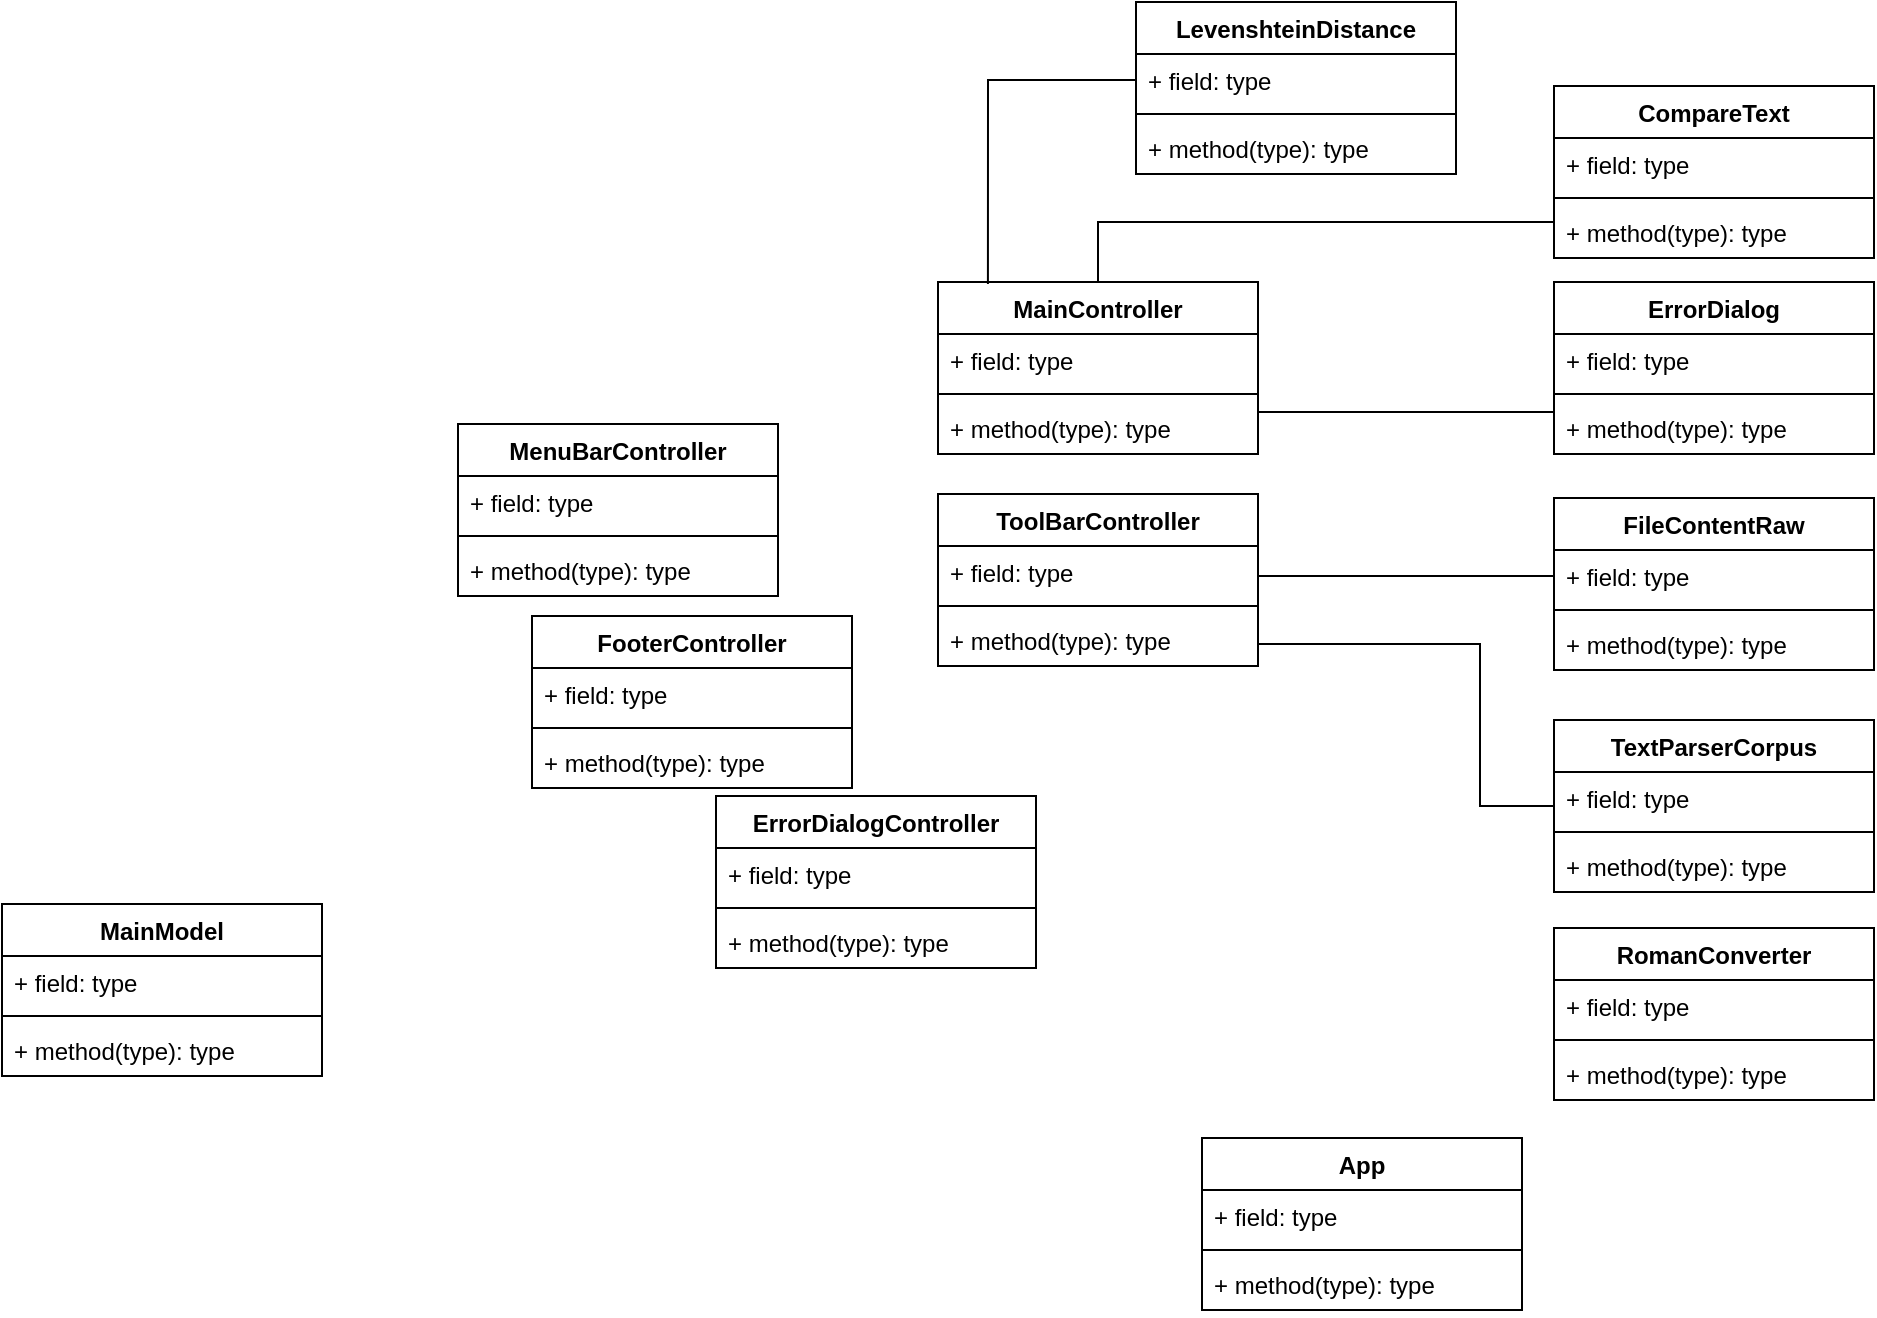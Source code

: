 <mxfile version="27.1.4">
  <diagram name="Page-1" id="NtCp1iWy8B9rU_QwBS_8">
    <mxGraphModel dx="2630" dy="629" grid="0" gridSize="10" guides="1" tooltips="1" connect="1" arrows="1" fold="1" page="1" pageScale="1" pageWidth="1654" pageHeight="2336" math="0" shadow="0">
      <root>
        <mxCell id="0" />
        <mxCell id="1" parent="0" />
        <mxCell id="Fbf1xGrs0dvDQtTSqf6u-55" style="edgeStyle=orthogonalEdgeStyle;rounded=1;orthogonalLoop=1;jettySize=auto;html=1;curved=0;strokeColor=none;" edge="1" parent="1" source="Fbf1xGrs0dvDQtTSqf6u-2" target="Fbf1xGrs0dvDQtTSqf6u-32">
          <mxGeometry relative="1" as="geometry" />
        </mxCell>
        <mxCell id="Fbf1xGrs0dvDQtTSqf6u-2" value="MainController&lt;div&gt;&lt;br&gt;&lt;/div&gt;" style="swimlane;fontStyle=1;align=center;verticalAlign=top;childLayout=stackLayout;horizontal=1;startSize=26;horizontalStack=0;resizeParent=1;resizeParentMax=0;resizeLast=0;collapsible=1;marginBottom=0;whiteSpace=wrap;html=1;" vertex="1" parent="1">
          <mxGeometry x="444" y="162" width="160" height="86" as="geometry" />
        </mxCell>
        <mxCell id="Fbf1xGrs0dvDQtTSqf6u-3" value="+ field: type" style="text;strokeColor=none;fillColor=none;align=left;verticalAlign=top;spacingLeft=4;spacingRight=4;overflow=hidden;rotatable=0;points=[[0,0.5],[1,0.5]];portConstraint=eastwest;whiteSpace=wrap;html=1;" vertex="1" parent="Fbf1xGrs0dvDQtTSqf6u-2">
          <mxGeometry y="26" width="160" height="26" as="geometry" />
        </mxCell>
        <mxCell id="Fbf1xGrs0dvDQtTSqf6u-4" value="" style="line;strokeWidth=1;fillColor=none;align=left;verticalAlign=middle;spacingTop=-1;spacingLeft=3;spacingRight=3;rotatable=0;labelPosition=right;points=[];portConstraint=eastwest;strokeColor=inherit;" vertex="1" parent="Fbf1xGrs0dvDQtTSqf6u-2">
          <mxGeometry y="52" width="160" height="8" as="geometry" />
        </mxCell>
        <mxCell id="Fbf1xGrs0dvDQtTSqf6u-5" value="+ method(type): type" style="text;strokeColor=none;fillColor=none;align=left;verticalAlign=top;spacingLeft=4;spacingRight=4;overflow=hidden;rotatable=0;points=[[0,0.5],[1,0.5]];portConstraint=eastwest;whiteSpace=wrap;html=1;" vertex="1" parent="Fbf1xGrs0dvDQtTSqf6u-2">
          <mxGeometry y="60" width="160" height="26" as="geometry" />
        </mxCell>
        <mxCell id="Fbf1xGrs0dvDQtTSqf6u-7" value="&lt;div&gt;FooterController&lt;/div&gt;&lt;div&gt;&lt;br&gt;&lt;/div&gt;" style="swimlane;fontStyle=1;align=center;verticalAlign=top;childLayout=stackLayout;horizontal=1;startSize=26;horizontalStack=0;resizeParent=1;resizeParentMax=0;resizeLast=0;collapsible=1;marginBottom=0;whiteSpace=wrap;html=1;" vertex="1" parent="1">
          <mxGeometry x="241" y="329" width="160" height="86" as="geometry" />
        </mxCell>
        <mxCell id="Fbf1xGrs0dvDQtTSqf6u-8" value="+ field: type" style="text;strokeColor=none;fillColor=none;align=left;verticalAlign=top;spacingLeft=4;spacingRight=4;overflow=hidden;rotatable=0;points=[[0,0.5],[1,0.5]];portConstraint=eastwest;whiteSpace=wrap;html=1;" vertex="1" parent="Fbf1xGrs0dvDQtTSqf6u-7">
          <mxGeometry y="26" width="160" height="26" as="geometry" />
        </mxCell>
        <mxCell id="Fbf1xGrs0dvDQtTSqf6u-9" value="" style="line;strokeWidth=1;fillColor=none;align=left;verticalAlign=middle;spacingTop=-1;spacingLeft=3;spacingRight=3;rotatable=0;labelPosition=right;points=[];portConstraint=eastwest;strokeColor=inherit;" vertex="1" parent="Fbf1xGrs0dvDQtTSqf6u-7">
          <mxGeometry y="52" width="160" height="8" as="geometry" />
        </mxCell>
        <mxCell id="Fbf1xGrs0dvDQtTSqf6u-10" value="+ method(type): type" style="text;strokeColor=none;fillColor=none;align=left;verticalAlign=top;spacingLeft=4;spacingRight=4;overflow=hidden;rotatable=0;points=[[0,0.5],[1,0.5]];portConstraint=eastwest;whiteSpace=wrap;html=1;" vertex="1" parent="Fbf1xGrs0dvDQtTSqf6u-7">
          <mxGeometry y="60" width="160" height="26" as="geometry" />
        </mxCell>
        <mxCell id="Fbf1xGrs0dvDQtTSqf6u-11" value="MenuBarController&lt;div&gt;&lt;br&gt;&lt;/div&gt;" style="swimlane;fontStyle=1;align=center;verticalAlign=top;childLayout=stackLayout;horizontal=1;startSize=26;horizontalStack=0;resizeParent=1;resizeParentMax=0;resizeLast=0;collapsible=1;marginBottom=0;whiteSpace=wrap;html=1;" vertex="1" parent="1">
          <mxGeometry x="204" y="233" width="160" height="86" as="geometry" />
        </mxCell>
        <mxCell id="Fbf1xGrs0dvDQtTSqf6u-12" value="+ field: type" style="text;strokeColor=none;fillColor=none;align=left;verticalAlign=top;spacingLeft=4;spacingRight=4;overflow=hidden;rotatable=0;points=[[0,0.5],[1,0.5]];portConstraint=eastwest;whiteSpace=wrap;html=1;" vertex="1" parent="Fbf1xGrs0dvDQtTSqf6u-11">
          <mxGeometry y="26" width="160" height="26" as="geometry" />
        </mxCell>
        <mxCell id="Fbf1xGrs0dvDQtTSqf6u-13" value="" style="line;strokeWidth=1;fillColor=none;align=left;verticalAlign=middle;spacingTop=-1;spacingLeft=3;spacingRight=3;rotatable=0;labelPosition=right;points=[];portConstraint=eastwest;strokeColor=inherit;" vertex="1" parent="Fbf1xGrs0dvDQtTSqf6u-11">
          <mxGeometry y="52" width="160" height="8" as="geometry" />
        </mxCell>
        <mxCell id="Fbf1xGrs0dvDQtTSqf6u-14" value="+ method(type): type" style="text;strokeColor=none;fillColor=none;align=left;verticalAlign=top;spacingLeft=4;spacingRight=4;overflow=hidden;rotatable=0;points=[[0,0.5],[1,0.5]];portConstraint=eastwest;whiteSpace=wrap;html=1;" vertex="1" parent="Fbf1xGrs0dvDQtTSqf6u-11">
          <mxGeometry y="60" width="160" height="26" as="geometry" />
        </mxCell>
        <mxCell id="Fbf1xGrs0dvDQtTSqf6u-15" value="&lt;div&gt;ErrorDialogController&lt;/div&gt;&lt;div&gt;&lt;br&gt;&lt;/div&gt;" style="swimlane;fontStyle=1;align=center;verticalAlign=top;childLayout=stackLayout;horizontal=1;startSize=26;horizontalStack=0;resizeParent=1;resizeParentMax=0;resizeLast=0;collapsible=1;marginBottom=0;whiteSpace=wrap;html=1;" vertex="1" parent="1">
          <mxGeometry x="333" y="419" width="160" height="86" as="geometry" />
        </mxCell>
        <mxCell id="Fbf1xGrs0dvDQtTSqf6u-16" value="+ field: type" style="text;strokeColor=none;fillColor=none;align=left;verticalAlign=top;spacingLeft=4;spacingRight=4;overflow=hidden;rotatable=0;points=[[0,0.5],[1,0.5]];portConstraint=eastwest;whiteSpace=wrap;html=1;" vertex="1" parent="Fbf1xGrs0dvDQtTSqf6u-15">
          <mxGeometry y="26" width="160" height="26" as="geometry" />
        </mxCell>
        <mxCell id="Fbf1xGrs0dvDQtTSqf6u-17" value="" style="line;strokeWidth=1;fillColor=none;align=left;verticalAlign=middle;spacingTop=-1;spacingLeft=3;spacingRight=3;rotatable=0;labelPosition=right;points=[];portConstraint=eastwest;strokeColor=inherit;" vertex="1" parent="Fbf1xGrs0dvDQtTSqf6u-15">
          <mxGeometry y="52" width="160" height="8" as="geometry" />
        </mxCell>
        <mxCell id="Fbf1xGrs0dvDQtTSqf6u-18" value="+ method(type): type" style="text;strokeColor=none;fillColor=none;align=left;verticalAlign=top;spacingLeft=4;spacingRight=4;overflow=hidden;rotatable=0;points=[[0,0.5],[1,0.5]];portConstraint=eastwest;whiteSpace=wrap;html=1;" vertex="1" parent="Fbf1xGrs0dvDQtTSqf6u-15">
          <mxGeometry y="60" width="160" height="26" as="geometry" />
        </mxCell>
        <mxCell id="Fbf1xGrs0dvDQtTSqf6u-19" value="&lt;div&gt;ToolBarController&lt;/div&gt;&lt;div&gt;&lt;br&gt;&lt;/div&gt;" style="swimlane;fontStyle=1;align=center;verticalAlign=top;childLayout=stackLayout;horizontal=1;startSize=26;horizontalStack=0;resizeParent=1;resizeParentMax=0;resizeLast=0;collapsible=1;marginBottom=0;whiteSpace=wrap;html=1;" vertex="1" parent="1">
          <mxGeometry x="444" y="268" width="160" height="86" as="geometry" />
        </mxCell>
        <mxCell id="Fbf1xGrs0dvDQtTSqf6u-20" value="+ field: type" style="text;strokeColor=none;fillColor=none;align=left;verticalAlign=top;spacingLeft=4;spacingRight=4;overflow=hidden;rotatable=0;points=[[0,0.5],[1,0.5]];portConstraint=eastwest;whiteSpace=wrap;html=1;" vertex="1" parent="Fbf1xGrs0dvDQtTSqf6u-19">
          <mxGeometry y="26" width="160" height="26" as="geometry" />
        </mxCell>
        <mxCell id="Fbf1xGrs0dvDQtTSqf6u-21" value="" style="line;strokeWidth=1;fillColor=none;align=left;verticalAlign=middle;spacingTop=-1;spacingLeft=3;spacingRight=3;rotatable=0;labelPosition=right;points=[];portConstraint=eastwest;strokeColor=inherit;" vertex="1" parent="Fbf1xGrs0dvDQtTSqf6u-19">
          <mxGeometry y="52" width="160" height="8" as="geometry" />
        </mxCell>
        <mxCell id="Fbf1xGrs0dvDQtTSqf6u-22" value="+ method(type): type" style="text;strokeColor=none;fillColor=none;align=left;verticalAlign=top;spacingLeft=4;spacingRight=4;overflow=hidden;rotatable=0;points=[[0,0.5],[1,0.5]];portConstraint=eastwest;whiteSpace=wrap;html=1;" vertex="1" parent="Fbf1xGrs0dvDQtTSqf6u-19">
          <mxGeometry y="60" width="160" height="26" as="geometry" />
        </mxCell>
        <mxCell id="Fbf1xGrs0dvDQtTSqf6u-23" value="&lt;div&gt;MainModel&lt;/div&gt;" style="swimlane;fontStyle=1;align=center;verticalAlign=top;childLayout=stackLayout;horizontal=1;startSize=26;horizontalStack=0;resizeParent=1;resizeParentMax=0;resizeLast=0;collapsible=1;marginBottom=0;whiteSpace=wrap;html=1;" vertex="1" parent="1">
          <mxGeometry x="-24" y="473" width="160" height="86" as="geometry" />
        </mxCell>
        <mxCell id="Fbf1xGrs0dvDQtTSqf6u-24" value="+ field: type" style="text;strokeColor=none;fillColor=none;align=left;verticalAlign=top;spacingLeft=4;spacingRight=4;overflow=hidden;rotatable=0;points=[[0,0.5],[1,0.5]];portConstraint=eastwest;whiteSpace=wrap;html=1;" vertex="1" parent="Fbf1xGrs0dvDQtTSqf6u-23">
          <mxGeometry y="26" width="160" height="26" as="geometry" />
        </mxCell>
        <mxCell id="Fbf1xGrs0dvDQtTSqf6u-25" value="" style="line;strokeWidth=1;fillColor=none;align=left;verticalAlign=middle;spacingTop=-1;spacingLeft=3;spacingRight=3;rotatable=0;labelPosition=right;points=[];portConstraint=eastwest;strokeColor=inherit;" vertex="1" parent="Fbf1xGrs0dvDQtTSqf6u-23">
          <mxGeometry y="52" width="160" height="8" as="geometry" />
        </mxCell>
        <mxCell id="Fbf1xGrs0dvDQtTSqf6u-26" value="+ method(type): type" style="text;strokeColor=none;fillColor=none;align=left;verticalAlign=top;spacingLeft=4;spacingRight=4;overflow=hidden;rotatable=0;points=[[0,0.5],[1,0.5]];portConstraint=eastwest;whiteSpace=wrap;html=1;" vertex="1" parent="Fbf1xGrs0dvDQtTSqf6u-23">
          <mxGeometry y="60" width="160" height="26" as="geometry" />
        </mxCell>
        <mxCell id="Fbf1xGrs0dvDQtTSqf6u-27" value="&lt;div&gt;App&lt;/div&gt;&lt;div&gt;&lt;br&gt;&lt;/div&gt;" style="swimlane;fontStyle=1;align=center;verticalAlign=top;childLayout=stackLayout;horizontal=1;startSize=26;horizontalStack=0;resizeParent=1;resizeParentMax=0;resizeLast=0;collapsible=1;marginBottom=0;whiteSpace=wrap;html=1;" vertex="1" parent="1">
          <mxGeometry x="576" y="590" width="160" height="86" as="geometry" />
        </mxCell>
        <mxCell id="Fbf1xGrs0dvDQtTSqf6u-28" value="+ field: type" style="text;strokeColor=none;fillColor=none;align=left;verticalAlign=top;spacingLeft=4;spacingRight=4;overflow=hidden;rotatable=0;points=[[0,0.5],[1,0.5]];portConstraint=eastwest;whiteSpace=wrap;html=1;" vertex="1" parent="Fbf1xGrs0dvDQtTSqf6u-27">
          <mxGeometry y="26" width="160" height="26" as="geometry" />
        </mxCell>
        <mxCell id="Fbf1xGrs0dvDQtTSqf6u-29" value="" style="line;strokeWidth=1;fillColor=none;align=left;verticalAlign=middle;spacingTop=-1;spacingLeft=3;spacingRight=3;rotatable=0;labelPosition=right;points=[];portConstraint=eastwest;strokeColor=inherit;" vertex="1" parent="Fbf1xGrs0dvDQtTSqf6u-27">
          <mxGeometry y="52" width="160" height="8" as="geometry" />
        </mxCell>
        <mxCell id="Fbf1xGrs0dvDQtTSqf6u-30" value="+ method(type): type" style="text;strokeColor=none;fillColor=none;align=left;verticalAlign=top;spacingLeft=4;spacingRight=4;overflow=hidden;rotatable=0;points=[[0,0.5],[1,0.5]];portConstraint=eastwest;whiteSpace=wrap;html=1;" vertex="1" parent="Fbf1xGrs0dvDQtTSqf6u-27">
          <mxGeometry y="60" width="160" height="26" as="geometry" />
        </mxCell>
        <mxCell id="Fbf1xGrs0dvDQtTSqf6u-31" value="&lt;div&gt;ErrorDialog&lt;/div&gt;&lt;div&gt;&lt;br&gt;&lt;/div&gt;" style="swimlane;fontStyle=1;align=center;verticalAlign=top;childLayout=stackLayout;horizontal=1;startSize=26;horizontalStack=0;resizeParent=1;resizeParentMax=0;resizeLast=0;collapsible=1;marginBottom=0;whiteSpace=wrap;html=1;" vertex="1" parent="1">
          <mxGeometry x="752" y="162" width="160" height="86" as="geometry" />
        </mxCell>
        <mxCell id="Fbf1xGrs0dvDQtTSqf6u-32" value="+ field: type" style="text;strokeColor=none;fillColor=none;align=left;verticalAlign=top;spacingLeft=4;spacingRight=4;overflow=hidden;rotatable=0;points=[[0,0.5],[1,0.5]];portConstraint=eastwest;whiteSpace=wrap;html=1;" vertex="1" parent="Fbf1xGrs0dvDQtTSqf6u-31">
          <mxGeometry y="26" width="160" height="26" as="geometry" />
        </mxCell>
        <mxCell id="Fbf1xGrs0dvDQtTSqf6u-33" value="" style="line;strokeWidth=1;fillColor=none;align=left;verticalAlign=middle;spacingTop=-1;spacingLeft=3;spacingRight=3;rotatable=0;labelPosition=right;points=[];portConstraint=eastwest;strokeColor=inherit;" vertex="1" parent="Fbf1xGrs0dvDQtTSqf6u-31">
          <mxGeometry y="52" width="160" height="8" as="geometry" />
        </mxCell>
        <mxCell id="Fbf1xGrs0dvDQtTSqf6u-34" value="+ method(type): type" style="text;strokeColor=none;fillColor=none;align=left;verticalAlign=top;spacingLeft=4;spacingRight=4;overflow=hidden;rotatable=0;points=[[0,0.5],[1,0.5]];portConstraint=eastwest;whiteSpace=wrap;html=1;" vertex="1" parent="Fbf1xGrs0dvDQtTSqf6u-31">
          <mxGeometry y="60" width="160" height="26" as="geometry" />
        </mxCell>
        <mxCell id="Fbf1xGrs0dvDQtTSqf6u-59" style="edgeStyle=orthogonalEdgeStyle;rounded=0;orthogonalLoop=1;jettySize=auto;html=1;endArrow=none;startFill=0;entryX=0.5;entryY=0;entryDx=0;entryDy=0;" edge="1" parent="1" source="Fbf1xGrs0dvDQtTSqf6u-35" target="Fbf1xGrs0dvDQtTSqf6u-2">
          <mxGeometry relative="1" as="geometry">
            <mxPoint x="619" y="21" as="targetPoint" />
            <Array as="points">
              <mxPoint x="524" y="132" />
            </Array>
          </mxGeometry>
        </mxCell>
        <mxCell id="Fbf1xGrs0dvDQtTSqf6u-35" value="&lt;div&gt;CompareText&lt;/div&gt;&lt;div&gt;&lt;br&gt;&lt;/div&gt;" style="swimlane;fontStyle=1;align=center;verticalAlign=top;childLayout=stackLayout;horizontal=1;startSize=26;horizontalStack=0;resizeParent=1;resizeParentMax=0;resizeLast=0;collapsible=1;marginBottom=0;whiteSpace=wrap;html=1;" vertex="1" parent="1">
          <mxGeometry x="752" y="64" width="160" height="86" as="geometry" />
        </mxCell>
        <mxCell id="Fbf1xGrs0dvDQtTSqf6u-36" value="+ field: type" style="text;strokeColor=none;fillColor=none;align=left;verticalAlign=top;spacingLeft=4;spacingRight=4;overflow=hidden;rotatable=0;points=[[0,0.5],[1,0.5]];portConstraint=eastwest;whiteSpace=wrap;html=1;" vertex="1" parent="Fbf1xGrs0dvDQtTSqf6u-35">
          <mxGeometry y="26" width="160" height="26" as="geometry" />
        </mxCell>
        <mxCell id="Fbf1xGrs0dvDQtTSqf6u-37" value="" style="line;strokeWidth=1;fillColor=none;align=left;verticalAlign=middle;spacingTop=-1;spacingLeft=3;spacingRight=3;rotatable=0;labelPosition=right;points=[];portConstraint=eastwest;strokeColor=inherit;" vertex="1" parent="Fbf1xGrs0dvDQtTSqf6u-35">
          <mxGeometry y="52" width="160" height="8" as="geometry" />
        </mxCell>
        <mxCell id="Fbf1xGrs0dvDQtTSqf6u-38" value="+ method(type): type" style="text;strokeColor=none;fillColor=none;align=left;verticalAlign=top;spacingLeft=4;spacingRight=4;overflow=hidden;rotatable=0;points=[[0,0.5],[1,0.5]];portConstraint=eastwest;whiteSpace=wrap;html=1;" vertex="1" parent="Fbf1xGrs0dvDQtTSqf6u-35">
          <mxGeometry y="60" width="160" height="26" as="geometry" />
        </mxCell>
        <mxCell id="Fbf1xGrs0dvDQtTSqf6u-63" style="edgeStyle=orthogonalEdgeStyle;rounded=0;orthogonalLoop=1;jettySize=auto;html=1;exitX=0;exitY=0.5;exitDx=0;exitDy=0;entryX=1;entryY=0.5;entryDx=0;entryDy=0;endArrow=none;startFill=0;" edge="1" parent="1" source="Fbf1xGrs0dvDQtTSqf6u-42" target="Fbf1xGrs0dvDQtTSqf6u-20">
          <mxGeometry relative="1" as="geometry">
            <mxPoint x="631" y="298" as="targetPoint" />
            <Array as="points">
              <mxPoint x="752" y="309" />
            </Array>
          </mxGeometry>
        </mxCell>
        <mxCell id="Fbf1xGrs0dvDQtTSqf6u-39" value="&lt;div&gt;FileContentRaw&lt;/div&gt;" style="swimlane;fontStyle=1;align=center;verticalAlign=top;childLayout=stackLayout;horizontal=1;startSize=26;horizontalStack=0;resizeParent=1;resizeParentMax=0;resizeLast=0;collapsible=1;marginBottom=0;whiteSpace=wrap;html=1;" vertex="1" parent="1">
          <mxGeometry x="752" y="270" width="160" height="86" as="geometry" />
        </mxCell>
        <mxCell id="Fbf1xGrs0dvDQtTSqf6u-40" value="+ field: type" style="text;strokeColor=none;fillColor=none;align=left;verticalAlign=top;spacingLeft=4;spacingRight=4;overflow=hidden;rotatable=0;points=[[0,0.5],[1,0.5]];portConstraint=eastwest;whiteSpace=wrap;html=1;" vertex="1" parent="Fbf1xGrs0dvDQtTSqf6u-39">
          <mxGeometry y="26" width="160" height="26" as="geometry" />
        </mxCell>
        <mxCell id="Fbf1xGrs0dvDQtTSqf6u-41" value="" style="line;strokeWidth=1;fillColor=none;align=left;verticalAlign=middle;spacingTop=-1;spacingLeft=3;spacingRight=3;rotatable=0;labelPosition=right;points=[];portConstraint=eastwest;strokeColor=inherit;" vertex="1" parent="Fbf1xGrs0dvDQtTSqf6u-39">
          <mxGeometry y="52" width="160" height="8" as="geometry" />
        </mxCell>
        <mxCell id="Fbf1xGrs0dvDQtTSqf6u-42" value="+ method(type): type" style="text;strokeColor=none;fillColor=none;align=left;verticalAlign=top;spacingLeft=4;spacingRight=4;overflow=hidden;rotatable=0;points=[[0,0.5],[1,0.5]];portConstraint=eastwest;whiteSpace=wrap;html=1;" vertex="1" parent="Fbf1xGrs0dvDQtTSqf6u-39">
          <mxGeometry y="60" width="160" height="26" as="geometry" />
        </mxCell>
        <mxCell id="Fbf1xGrs0dvDQtTSqf6u-43" value="&lt;div&gt;RomanConverter&lt;/div&gt;&lt;div&gt;&lt;br&gt;&lt;/div&gt;" style="swimlane;fontStyle=1;align=center;verticalAlign=top;childLayout=stackLayout;horizontal=1;startSize=26;horizontalStack=0;resizeParent=1;resizeParentMax=0;resizeLast=0;collapsible=1;marginBottom=0;whiteSpace=wrap;html=1;" vertex="1" parent="1">
          <mxGeometry x="752" y="485" width="160" height="86" as="geometry" />
        </mxCell>
        <mxCell id="Fbf1xGrs0dvDQtTSqf6u-44" value="+ field: type" style="text;strokeColor=none;fillColor=none;align=left;verticalAlign=top;spacingLeft=4;spacingRight=4;overflow=hidden;rotatable=0;points=[[0,0.5],[1,0.5]];portConstraint=eastwest;whiteSpace=wrap;html=1;" vertex="1" parent="Fbf1xGrs0dvDQtTSqf6u-43">
          <mxGeometry y="26" width="160" height="26" as="geometry" />
        </mxCell>
        <mxCell id="Fbf1xGrs0dvDQtTSqf6u-45" value="" style="line;strokeWidth=1;fillColor=none;align=left;verticalAlign=middle;spacingTop=-1;spacingLeft=3;spacingRight=3;rotatable=0;labelPosition=right;points=[];portConstraint=eastwest;strokeColor=inherit;" vertex="1" parent="Fbf1xGrs0dvDQtTSqf6u-43">
          <mxGeometry y="52" width="160" height="8" as="geometry" />
        </mxCell>
        <mxCell id="Fbf1xGrs0dvDQtTSqf6u-46" value="+ method(type): type" style="text;strokeColor=none;fillColor=none;align=left;verticalAlign=top;spacingLeft=4;spacingRight=4;overflow=hidden;rotatable=0;points=[[0,0.5],[1,0.5]];portConstraint=eastwest;whiteSpace=wrap;html=1;" vertex="1" parent="Fbf1xGrs0dvDQtTSqf6u-43">
          <mxGeometry y="60" width="160" height="26" as="geometry" />
        </mxCell>
        <mxCell id="Fbf1xGrs0dvDQtTSqf6u-62" style="edgeStyle=orthogonalEdgeStyle;rounded=0;orthogonalLoop=1;jettySize=auto;html=1;entryX=1;entryY=0.5;entryDx=0;entryDy=0;endArrow=none;startFill=0;" edge="1" parent="1" source="Fbf1xGrs0dvDQtTSqf6u-47" target="Fbf1xGrs0dvDQtTSqf6u-22">
          <mxGeometry relative="1" as="geometry">
            <Array as="points">
              <mxPoint x="715" y="424" />
              <mxPoint x="715" y="343" />
            </Array>
          </mxGeometry>
        </mxCell>
        <mxCell id="Fbf1xGrs0dvDQtTSqf6u-47" value="&lt;div&gt;TextParserCorpus&lt;/div&gt;&lt;div&gt;&lt;br&gt;&lt;/div&gt;" style="swimlane;fontStyle=1;align=center;verticalAlign=top;childLayout=stackLayout;horizontal=1;startSize=26;horizontalStack=0;resizeParent=1;resizeParentMax=0;resizeLast=0;collapsible=1;marginBottom=0;whiteSpace=wrap;html=1;" vertex="1" parent="1">
          <mxGeometry x="752" y="381" width="160" height="86" as="geometry" />
        </mxCell>
        <mxCell id="Fbf1xGrs0dvDQtTSqf6u-48" value="+ field: type" style="text;strokeColor=none;fillColor=none;align=left;verticalAlign=top;spacingLeft=4;spacingRight=4;overflow=hidden;rotatable=0;points=[[0,0.5],[1,0.5]];portConstraint=eastwest;whiteSpace=wrap;html=1;" vertex="1" parent="Fbf1xGrs0dvDQtTSqf6u-47">
          <mxGeometry y="26" width="160" height="26" as="geometry" />
        </mxCell>
        <mxCell id="Fbf1xGrs0dvDQtTSqf6u-49" value="" style="line;strokeWidth=1;fillColor=none;align=left;verticalAlign=middle;spacingTop=-1;spacingLeft=3;spacingRight=3;rotatable=0;labelPosition=right;points=[];portConstraint=eastwest;strokeColor=inherit;" vertex="1" parent="Fbf1xGrs0dvDQtTSqf6u-47">
          <mxGeometry y="52" width="160" height="8" as="geometry" />
        </mxCell>
        <mxCell id="Fbf1xGrs0dvDQtTSqf6u-50" value="+ method(type): type" style="text;strokeColor=none;fillColor=none;align=left;verticalAlign=top;spacingLeft=4;spacingRight=4;overflow=hidden;rotatable=0;points=[[0,0.5],[1,0.5]];portConstraint=eastwest;whiteSpace=wrap;html=1;" vertex="1" parent="Fbf1xGrs0dvDQtTSqf6u-47">
          <mxGeometry y="60" width="160" height="26" as="geometry" />
        </mxCell>
        <mxCell id="Fbf1xGrs0dvDQtTSqf6u-51" value="&lt;div&gt;LevenshteinDistance&lt;/div&gt;" style="swimlane;fontStyle=1;align=center;verticalAlign=top;childLayout=stackLayout;horizontal=1;startSize=26;horizontalStack=0;resizeParent=1;resizeParentMax=0;resizeLast=0;collapsible=1;marginBottom=0;whiteSpace=wrap;html=1;" vertex="1" parent="1">
          <mxGeometry x="543" y="22" width="160" height="86" as="geometry" />
        </mxCell>
        <mxCell id="Fbf1xGrs0dvDQtTSqf6u-52" value="+ field: type" style="text;strokeColor=none;fillColor=none;align=left;verticalAlign=top;spacingLeft=4;spacingRight=4;overflow=hidden;rotatable=0;points=[[0,0.5],[1,0.5]];portConstraint=eastwest;whiteSpace=wrap;html=1;" vertex="1" parent="Fbf1xGrs0dvDQtTSqf6u-51">
          <mxGeometry y="26" width="160" height="26" as="geometry" />
        </mxCell>
        <mxCell id="Fbf1xGrs0dvDQtTSqf6u-53" value="" style="line;strokeWidth=1;fillColor=none;align=left;verticalAlign=middle;spacingTop=-1;spacingLeft=3;spacingRight=3;rotatable=0;labelPosition=right;points=[];portConstraint=eastwest;strokeColor=inherit;" vertex="1" parent="Fbf1xGrs0dvDQtTSqf6u-51">
          <mxGeometry y="52" width="160" height="8" as="geometry" />
        </mxCell>
        <mxCell id="Fbf1xGrs0dvDQtTSqf6u-54" value="+ method(type): type" style="text;strokeColor=none;fillColor=none;align=left;verticalAlign=top;spacingLeft=4;spacingRight=4;overflow=hidden;rotatable=0;points=[[0,0.5],[1,0.5]];portConstraint=eastwest;whiteSpace=wrap;html=1;" vertex="1" parent="Fbf1xGrs0dvDQtTSqf6u-51">
          <mxGeometry y="60" width="160" height="26" as="geometry" />
        </mxCell>
        <mxCell id="Fbf1xGrs0dvDQtTSqf6u-60" style="edgeStyle=orthogonalEdgeStyle;rounded=0;orthogonalLoop=1;jettySize=auto;html=1;entryX=1;entryY=0.5;entryDx=0;entryDy=0;endArrow=none;startFill=0;" edge="1" parent="1" source="Fbf1xGrs0dvDQtTSqf6u-31" target="Fbf1xGrs0dvDQtTSqf6u-5">
          <mxGeometry relative="1" as="geometry">
            <Array as="points">
              <mxPoint x="604" y="227" />
            </Array>
          </mxGeometry>
        </mxCell>
        <mxCell id="Fbf1xGrs0dvDQtTSqf6u-64" style="edgeStyle=orthogonalEdgeStyle;rounded=0;orthogonalLoop=1;jettySize=auto;html=1;entryX=0.156;entryY=0.012;entryDx=0;entryDy=0;entryPerimeter=0;endArrow=none;startFill=0;" edge="1" parent="1" source="Fbf1xGrs0dvDQtTSqf6u-52" target="Fbf1xGrs0dvDQtTSqf6u-2">
          <mxGeometry relative="1" as="geometry" />
        </mxCell>
      </root>
    </mxGraphModel>
  </diagram>
</mxfile>
